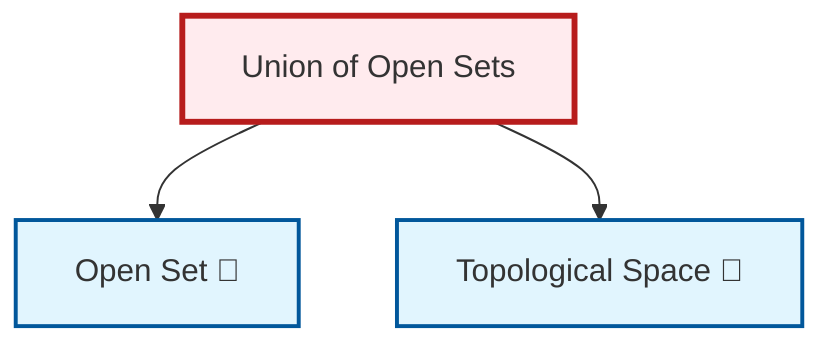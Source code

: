 graph TD
    classDef definition fill:#e1f5fe,stroke:#01579b,stroke-width:2px
    classDef theorem fill:#f3e5f5,stroke:#4a148c,stroke-width:2px
    classDef axiom fill:#fff3e0,stroke:#e65100,stroke-width:2px
    classDef example fill:#e8f5e9,stroke:#1b5e20,stroke-width:2px
    classDef current fill:#ffebee,stroke:#b71c1c,stroke-width:3px
    def-open-set["Open Set 📝"]:::definition
    def-topological-space["Topological Space 📝"]:::definition
    thm-union-open-sets["Union of Open Sets"]:::theorem
    thm-union-open-sets --> def-open-set
    thm-union-open-sets --> def-topological-space
    class thm-union-open-sets current
